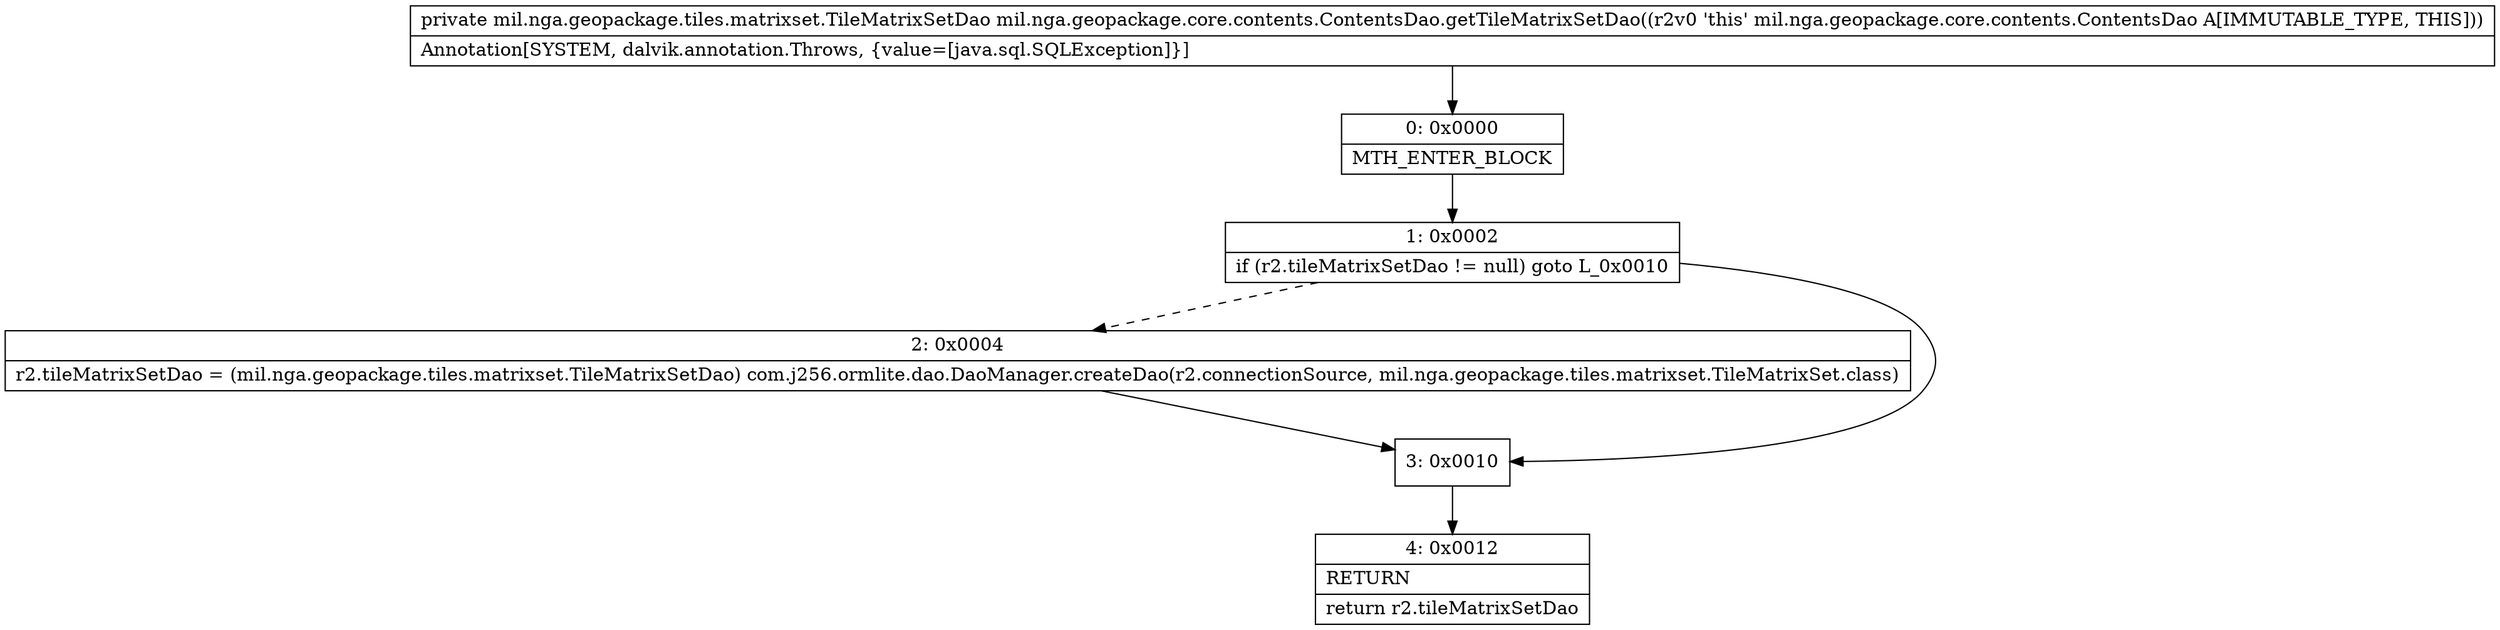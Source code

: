 digraph "CFG formil.nga.geopackage.core.contents.ContentsDao.getTileMatrixSetDao()Lmil\/nga\/geopackage\/tiles\/matrixset\/TileMatrixSetDao;" {
Node_0 [shape=record,label="{0\:\ 0x0000|MTH_ENTER_BLOCK\l}"];
Node_1 [shape=record,label="{1\:\ 0x0002|if (r2.tileMatrixSetDao != null) goto L_0x0010\l}"];
Node_2 [shape=record,label="{2\:\ 0x0004|r2.tileMatrixSetDao = (mil.nga.geopackage.tiles.matrixset.TileMatrixSetDao) com.j256.ormlite.dao.DaoManager.createDao(r2.connectionSource, mil.nga.geopackage.tiles.matrixset.TileMatrixSet.class)\l}"];
Node_3 [shape=record,label="{3\:\ 0x0010}"];
Node_4 [shape=record,label="{4\:\ 0x0012|RETURN\l|return r2.tileMatrixSetDao\l}"];
MethodNode[shape=record,label="{private mil.nga.geopackage.tiles.matrixset.TileMatrixSetDao mil.nga.geopackage.core.contents.ContentsDao.getTileMatrixSetDao((r2v0 'this' mil.nga.geopackage.core.contents.ContentsDao A[IMMUTABLE_TYPE, THIS]))  | Annotation[SYSTEM, dalvik.annotation.Throws, \{value=[java.sql.SQLException]\}]\l}"];
MethodNode -> Node_0;
Node_0 -> Node_1;
Node_1 -> Node_2[style=dashed];
Node_1 -> Node_3;
Node_2 -> Node_3;
Node_3 -> Node_4;
}

